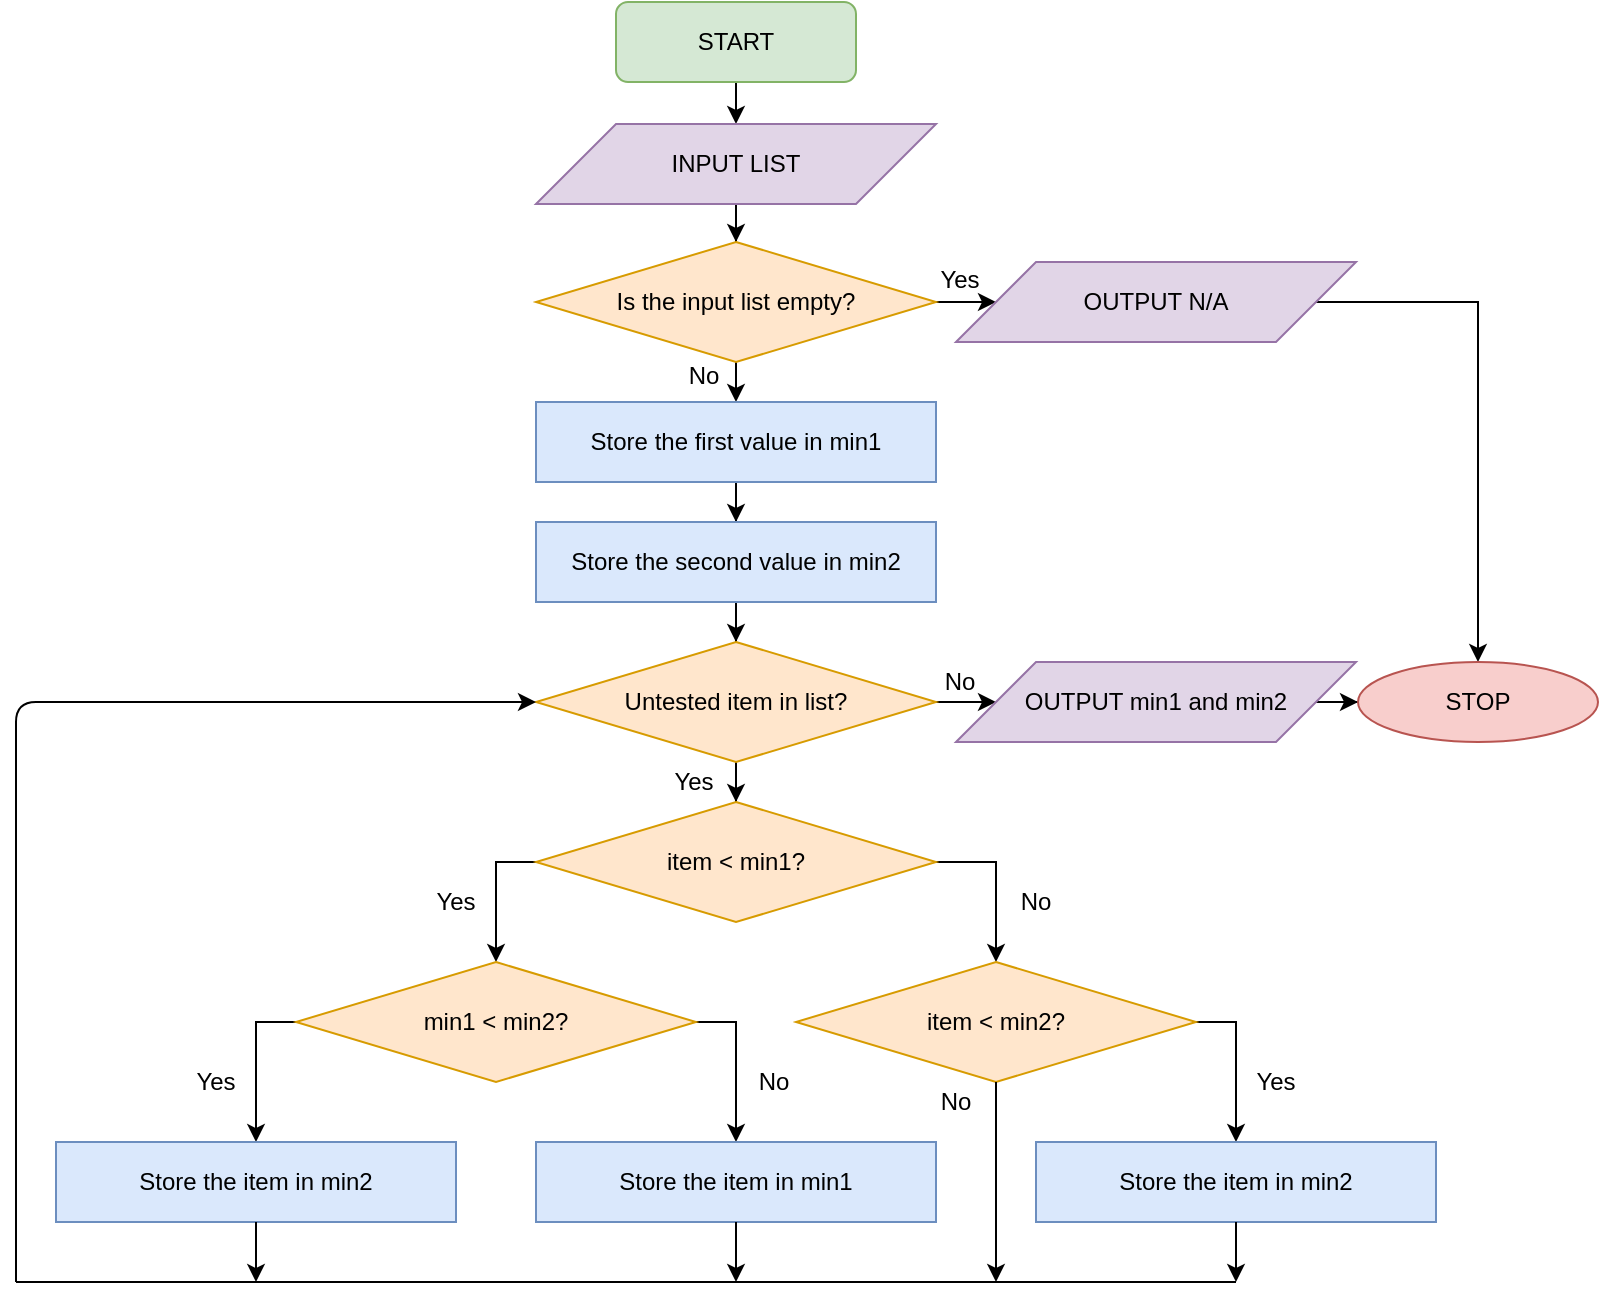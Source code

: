 <mxfile version="13.3.0" type="github" pages="2"><diagram id="AN000kKniaKVhvvsVCG_" name="Page-1"><mxGraphModel dx="1144" dy="506" grid="1" gridSize="10" guides="1" tooltips="1" connect="1" arrows="1" fold="1" page="1" pageScale="1" pageWidth="850" pageHeight="1100" math="0" shadow="0"><root><mxCell id="0"/><mxCell id="1" parent="0"/><mxCell id="fAA1-dnCX4tR2eRFnmu0-4" value="" style="edgeStyle=orthogonalEdgeStyle;rounded=0;orthogonalLoop=1;jettySize=auto;html=1;" edge="1" parent="1" source="fAA1-dnCX4tR2eRFnmu0-1" target="fAA1-dnCX4tR2eRFnmu0-2"><mxGeometry relative="1" as="geometry"/></mxCell><mxCell id="fAA1-dnCX4tR2eRFnmu0-1" value="START" style="rounded=1;whiteSpace=wrap;html=1;fillColor=#d5e8d4;strokeColor=#82b366;" vertex="1" parent="1"><mxGeometry x="320" y="40" width="120" height="40" as="geometry"/></mxCell><mxCell id="fAA1-dnCX4tR2eRFnmu0-8" value="" style="edgeStyle=orthogonalEdgeStyle;rounded=0;orthogonalLoop=1;jettySize=auto;html=1;" edge="1" parent="1" source="fAA1-dnCX4tR2eRFnmu0-2" target="fAA1-dnCX4tR2eRFnmu0-5"><mxGeometry relative="1" as="geometry"/></mxCell><mxCell id="fAA1-dnCX4tR2eRFnmu0-2" value="INPUT LIST" style="shape=parallelogram;perimeter=parallelogramPerimeter;whiteSpace=wrap;html=1;fillColor=#e1d5e7;strokeColor=#9673a6;" vertex="1" parent="1"><mxGeometry x="280" y="101" width="200" height="40" as="geometry"/></mxCell><mxCell id="fAA1-dnCX4tR2eRFnmu0-11" value="" style="edgeStyle=orthogonalEdgeStyle;rounded=0;orthogonalLoop=1;jettySize=auto;html=1;" edge="1" parent="1" source="fAA1-dnCX4tR2eRFnmu0-5" target="fAA1-dnCX4tR2eRFnmu0-10"><mxGeometry relative="1" as="geometry"/></mxCell><mxCell id="fAA1-dnCX4tR2eRFnmu0-14" value="" style="edgeStyle=orthogonalEdgeStyle;rounded=0;orthogonalLoop=1;jettySize=auto;html=1;" edge="1" parent="1" source="fAA1-dnCX4tR2eRFnmu0-5"><mxGeometry relative="1" as="geometry"><mxPoint x="380" y="240" as="targetPoint"/></mxGeometry></mxCell><mxCell id="fAA1-dnCX4tR2eRFnmu0-5" value="Is the input list empty?" style="rhombus;whiteSpace=wrap;html=1;fillColor=#ffe6cc;strokeColor=#d79b00;" vertex="1" parent="1"><mxGeometry x="280" y="160" width="200" height="60" as="geometry"/></mxCell><mxCell id="fAA1-dnCX4tR2eRFnmu0-31" value="" style="edgeStyle=orthogonalEdgeStyle;rounded=0;orthogonalLoop=1;jettySize=auto;html=1;" edge="1" parent="1" source="fAA1-dnCX4tR2eRFnmu0-10" target="fAA1-dnCX4tR2eRFnmu0-28"><mxGeometry relative="1" as="geometry"/></mxCell><mxCell id="fAA1-dnCX4tR2eRFnmu0-10" value="OUTPUT N/A" style="shape=parallelogram;perimeter=parallelogramPerimeter;whiteSpace=wrap;html=1;fillColor=#e1d5e7;strokeColor=#9673a6;" vertex="1" parent="1"><mxGeometry x="490" y="170" width="200" height="40" as="geometry"/></mxCell><mxCell id="fAA1-dnCX4tR2eRFnmu0-12" value="Yes" style="text;html=1;strokeColor=none;fillColor=none;align=center;verticalAlign=middle;whiteSpace=wrap;rounded=0;" vertex="1" parent="1"><mxGeometry x="472" y="169" width="40" height="20" as="geometry"/></mxCell><mxCell id="fAA1-dnCX4tR2eRFnmu0-15" value="No" style="text;html=1;strokeColor=none;fillColor=none;align=center;verticalAlign=middle;whiteSpace=wrap;rounded=0;" vertex="1" parent="1"><mxGeometry x="344" y="217" width="40" height="20" as="geometry"/></mxCell><mxCell id="fAA1-dnCX4tR2eRFnmu0-21" value="" style="edgeStyle=orthogonalEdgeStyle;rounded=0;orthogonalLoop=1;jettySize=auto;html=1;" edge="1" parent="1" source="fAA1-dnCX4tR2eRFnmu0-16" target="fAA1-dnCX4tR2eRFnmu0-20"><mxGeometry relative="1" as="geometry"/></mxCell><mxCell id="fAA1-dnCX4tR2eRFnmu0-16" value="Store the first value in min1" style="rounded=0;whiteSpace=wrap;html=1;fillColor=#dae8fc;strokeColor=#6c8ebf;" vertex="1" parent="1"><mxGeometry x="280" y="240" width="200" height="40" as="geometry"/></mxCell><mxCell id="fAA1-dnCX4tR2eRFnmu0-25" value="" style="edgeStyle=orthogonalEdgeStyle;rounded=0;orthogonalLoop=1;jettySize=auto;html=1;" edge="1" parent="1" source="fAA1-dnCX4tR2eRFnmu0-20" target="fAA1-dnCX4tR2eRFnmu0-24"><mxGeometry relative="1" as="geometry"/></mxCell><mxCell id="fAA1-dnCX4tR2eRFnmu0-20" value="Store the second value in min2" style="rounded=0;whiteSpace=wrap;html=1;fillColor=#dae8fc;strokeColor=#6c8ebf;" vertex="1" parent="1"><mxGeometry x="280" y="300" width="200" height="40" as="geometry"/></mxCell><mxCell id="fAA1-dnCX4tR2eRFnmu0-27" value="" style="edgeStyle=orthogonalEdgeStyle;rounded=0;orthogonalLoop=1;jettySize=auto;html=1;" edge="1" parent="1" source="fAA1-dnCX4tR2eRFnmu0-24" target="fAA1-dnCX4tR2eRFnmu0-26"><mxGeometry relative="1" as="geometry"/></mxCell><mxCell id="fAA1-dnCX4tR2eRFnmu0-35" value="" style="edgeStyle=orthogonalEdgeStyle;rounded=0;orthogonalLoop=1;jettySize=auto;html=1;" edge="1" parent="1" source="fAA1-dnCX4tR2eRFnmu0-24" target="fAA1-dnCX4tR2eRFnmu0-34"><mxGeometry relative="1" as="geometry"/></mxCell><mxCell id="fAA1-dnCX4tR2eRFnmu0-24" value="Untested item in list?" style="rhombus;whiteSpace=wrap;html=1;fillColor=#ffe6cc;strokeColor=#d79b00;" vertex="1" parent="1"><mxGeometry x="280" y="360" width="200" height="60" as="geometry"/></mxCell><mxCell id="fAA1-dnCX4tR2eRFnmu0-44" value="" style="edgeStyle=orthogonalEdgeStyle;rounded=0;orthogonalLoop=1;jettySize=auto;html=1;exitX=0;exitY=0.5;exitDx=0;exitDy=0;" edge="1" parent="1" source="fAA1-dnCX4tR2eRFnmu0-34" target="fAA1-dnCX4tR2eRFnmu0-43"><mxGeometry relative="1" as="geometry"/></mxCell><mxCell id="fAA1-dnCX4tR2eRFnmu0-65" value="" style="edgeStyle=orthogonalEdgeStyle;rounded=0;orthogonalLoop=1;jettySize=auto;html=1;exitX=1;exitY=0.5;exitDx=0;exitDy=0;" edge="1" parent="1" source="fAA1-dnCX4tR2eRFnmu0-34" target="fAA1-dnCX4tR2eRFnmu0-64"><mxGeometry relative="1" as="geometry"/></mxCell><mxCell id="fAA1-dnCX4tR2eRFnmu0-34" value="item &amp;lt; min1?" style="rhombus;whiteSpace=wrap;html=1;fillColor=#ffe6cc;strokeColor=#d79b00;" vertex="1" parent="1"><mxGeometry x="280" y="440" width="200" height="60" as="geometry"/></mxCell><mxCell id="fAA1-dnCX4tR2eRFnmu0-56" value="" style="edgeStyle=orthogonalEdgeStyle;rounded=0;orthogonalLoop=1;jettySize=auto;html=1;exitX=0;exitY=0.5;exitDx=0;exitDy=0;" edge="1" parent="1" source="fAA1-dnCX4tR2eRFnmu0-43" target="fAA1-dnCX4tR2eRFnmu0-45"><mxGeometry relative="1" as="geometry"/></mxCell><mxCell id="fAA1-dnCX4tR2eRFnmu0-62" value="" style="edgeStyle=orthogonalEdgeStyle;rounded=0;orthogonalLoop=1;jettySize=auto;html=1;exitX=1;exitY=0.5;exitDx=0;exitDy=0;" edge="1" parent="1" source="fAA1-dnCX4tR2eRFnmu0-43" target="fAA1-dnCX4tR2eRFnmu0-59"><mxGeometry relative="1" as="geometry"/></mxCell><mxCell id="fAA1-dnCX4tR2eRFnmu0-43" value="min1 &amp;lt; min2?" style="rhombus;whiteSpace=wrap;html=1;fillColor=#ffe6cc;strokeColor=#d79b00;" vertex="1" parent="1"><mxGeometry x="160" y="520" width="200" height="60" as="geometry"/></mxCell><mxCell id="fAA1-dnCX4tR2eRFnmu0-32" value="" style="edgeStyle=orthogonalEdgeStyle;rounded=0;orthogonalLoop=1;jettySize=auto;html=1;" edge="1" parent="1" source="fAA1-dnCX4tR2eRFnmu0-26" target="fAA1-dnCX4tR2eRFnmu0-28"><mxGeometry relative="1" as="geometry"/></mxCell><mxCell id="fAA1-dnCX4tR2eRFnmu0-26" value="OUTPUT min1 and min2" style="shape=parallelogram;perimeter=parallelogramPerimeter;whiteSpace=wrap;html=1;fillColor=#e1d5e7;strokeColor=#9673a6;" vertex="1" parent="1"><mxGeometry x="490" y="370" width="200" height="40" as="geometry"/></mxCell><mxCell id="fAA1-dnCX4tR2eRFnmu0-28" value="STOP" style="ellipse;whiteSpace=wrap;html=1;fillColor=#f8cecc;strokeColor=#b85450;" vertex="1" parent="1"><mxGeometry x="691" y="370" width="120" height="40" as="geometry"/></mxCell><mxCell id="fAA1-dnCX4tR2eRFnmu0-33" value="No" style="text;html=1;strokeColor=none;fillColor=none;align=center;verticalAlign=middle;whiteSpace=wrap;rounded=0;" vertex="1" parent="1"><mxGeometry x="472" y="370" width="40" height="20" as="geometry"/></mxCell><mxCell id="fAA1-dnCX4tR2eRFnmu0-45" value="Store the item in min2" style="rounded=0;whiteSpace=wrap;html=1;fillColor=#dae8fc;strokeColor=#6c8ebf;" vertex="1" parent="1"><mxGeometry x="40" y="610" width="200" height="40" as="geometry"/></mxCell><mxCell id="fAA1-dnCX4tR2eRFnmu0-57" value="Yes" style="text;html=1;strokeColor=none;fillColor=none;align=center;verticalAlign=middle;whiteSpace=wrap;rounded=0;" vertex="1" parent="1"><mxGeometry x="220" y="480" width="40" height="20" as="geometry"/></mxCell><mxCell id="fAA1-dnCX4tR2eRFnmu0-58" value="Yes" style="text;html=1;strokeColor=none;fillColor=none;align=center;verticalAlign=middle;whiteSpace=wrap;rounded=0;" vertex="1" parent="1"><mxGeometry x="100" y="570" width="40" height="20" as="geometry"/></mxCell><mxCell id="fAA1-dnCX4tR2eRFnmu0-59" value="Store the item in min1" style="rounded=0;whiteSpace=wrap;html=1;fillColor=#dae8fc;strokeColor=#6c8ebf;" vertex="1" parent="1"><mxGeometry x="280" y="610" width="200" height="40" as="geometry"/></mxCell><mxCell id="fAA1-dnCX4tR2eRFnmu0-63" value="No" style="text;html=1;strokeColor=none;fillColor=none;align=center;verticalAlign=middle;whiteSpace=wrap;rounded=0;" vertex="1" parent="1"><mxGeometry x="379" y="570" width="40" height="20" as="geometry"/></mxCell><mxCell id="fAA1-dnCX4tR2eRFnmu0-68" value="" style="edgeStyle=orthogonalEdgeStyle;rounded=0;orthogonalLoop=1;jettySize=auto;html=1;exitX=1;exitY=0.5;exitDx=0;exitDy=0;" edge="1" parent="1" source="fAA1-dnCX4tR2eRFnmu0-64" target="fAA1-dnCX4tR2eRFnmu0-67"><mxGeometry relative="1" as="geometry"/></mxCell><mxCell id="fAA1-dnCX4tR2eRFnmu0-64" value="item &amp;lt; min2?" style="rhombus;whiteSpace=wrap;html=1;fillColor=#ffe6cc;strokeColor=#d79b00;" vertex="1" parent="1"><mxGeometry x="410" y="520" width="200" height="60" as="geometry"/></mxCell><mxCell id="fAA1-dnCX4tR2eRFnmu0-66" value="No" style="text;html=1;strokeColor=none;fillColor=none;align=center;verticalAlign=middle;whiteSpace=wrap;rounded=0;" vertex="1" parent="1"><mxGeometry x="510" y="480" width="40" height="20" as="geometry"/></mxCell><mxCell id="fAA1-dnCX4tR2eRFnmu0-67" value="Store the item in min2" style="rounded=0;whiteSpace=wrap;html=1;fillColor=#dae8fc;strokeColor=#6c8ebf;" vertex="1" parent="1"><mxGeometry x="530" y="610" width="200" height="40" as="geometry"/></mxCell><mxCell id="fAA1-dnCX4tR2eRFnmu0-69" value="Yes" style="text;html=1;strokeColor=none;fillColor=none;align=center;verticalAlign=middle;whiteSpace=wrap;rounded=0;" vertex="1" parent="1"><mxGeometry x="630" y="570" width="40" height="20" as="geometry"/></mxCell><mxCell id="fAA1-dnCX4tR2eRFnmu0-73" value="" style="endArrow=none;html=1;" edge="1" parent="1"><mxGeometry width="50" height="50" relative="1" as="geometry"><mxPoint x="20" y="680" as="sourcePoint"/><mxPoint x="630" y="680" as="targetPoint"/></mxGeometry></mxCell><mxCell id="fAA1-dnCX4tR2eRFnmu0-74" value="" style="endArrow=classic;html=1;entryX=0;entryY=0.5;entryDx=0;entryDy=0;" edge="1" parent="1" target="fAA1-dnCX4tR2eRFnmu0-24"><mxGeometry width="50" height="50" relative="1" as="geometry"><mxPoint x="20" y="680" as="sourcePoint"/><mxPoint x="370" y="480" as="targetPoint"/><Array as="points"><mxPoint x="20" y="390"/></Array></mxGeometry></mxCell><mxCell id="fAA1-dnCX4tR2eRFnmu0-75" value="" style="endArrow=classic;html=1;exitX=0.5;exitY=1;exitDx=0;exitDy=0;" edge="1" parent="1" source="fAA1-dnCX4tR2eRFnmu0-45"><mxGeometry width="50" height="50" relative="1" as="geometry"><mxPoint x="320" y="530" as="sourcePoint"/><mxPoint x="140" y="680" as="targetPoint"/></mxGeometry></mxCell><mxCell id="fAA1-dnCX4tR2eRFnmu0-76" value="" style="endArrow=classic;html=1;exitX=0.5;exitY=1;exitDx=0;exitDy=0;" edge="1" parent="1" source="fAA1-dnCX4tR2eRFnmu0-59"><mxGeometry width="50" height="50" relative="1" as="geometry"><mxPoint x="320" y="530" as="sourcePoint"/><mxPoint x="380" y="680" as="targetPoint"/></mxGeometry></mxCell><mxCell id="fAA1-dnCX4tR2eRFnmu0-77" value="" style="endArrow=classic;html=1;exitX=0.5;exitY=1;exitDx=0;exitDy=0;" edge="1" parent="1" source="fAA1-dnCX4tR2eRFnmu0-64"><mxGeometry width="50" height="50" relative="1" as="geometry"><mxPoint x="320" y="530" as="sourcePoint"/><mxPoint x="510" y="680" as="targetPoint"/></mxGeometry></mxCell><mxCell id="fAA1-dnCX4tR2eRFnmu0-78" value="No" style="text;html=1;strokeColor=none;fillColor=none;align=center;verticalAlign=middle;whiteSpace=wrap;rounded=0;" vertex="1" parent="1"><mxGeometry x="470" y="580" width="40" height="20" as="geometry"/></mxCell><mxCell id="fAA1-dnCX4tR2eRFnmu0-80" value="" style="endArrow=classic;html=1;exitX=0.5;exitY=1;exitDx=0;exitDy=0;" edge="1" parent="1" source="fAA1-dnCX4tR2eRFnmu0-67"><mxGeometry width="50" height="50" relative="1" as="geometry"><mxPoint x="320" y="530" as="sourcePoint"/><mxPoint x="630" y="680" as="targetPoint"/></mxGeometry></mxCell><mxCell id="fAA1-dnCX4tR2eRFnmu0-81" value="Yes" style="text;html=1;strokeColor=none;fillColor=none;align=center;verticalAlign=middle;whiteSpace=wrap;rounded=0;" vertex="1" parent="1"><mxGeometry x="339" y="420" width="40" height="20" as="geometry"/></mxCell></root></mxGraphModel></diagram><diagram id="kOD_z70WGSXq3TTxlH7E" name="Page-2"><mxGraphModel dx="904" dy="506" grid="1" gridSize="10" guides="1" tooltips="1" connect="1" arrows="1" fold="1" page="1" pageScale="1" pageWidth="850" pageHeight="1100" math="0" shadow="0"><root><mxCell id="qM1_sVTKZMImCSwF4QFZ-0"/><mxCell id="qM1_sVTKZMImCSwF4QFZ-1" parent="qM1_sVTKZMImCSwF4QFZ-0"/></root></mxGraphModel></diagram></mxfile>